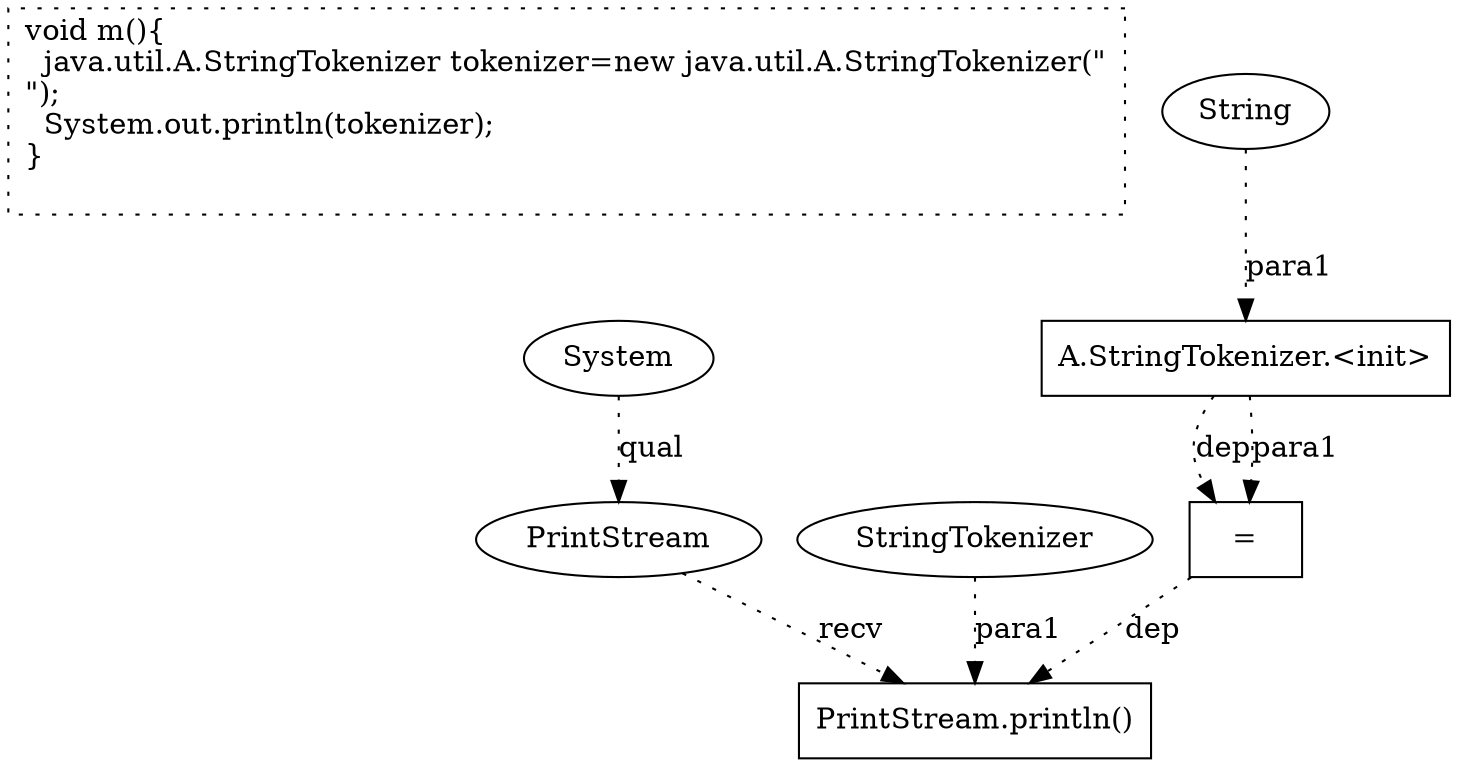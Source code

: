 digraph "Test_qualifiedType.m#" {
0 [label="void m(){\l  java.util.A.StringTokenizer tokenizer=new java.util.A.StringTokenizer(\"\n\");\l  System.out.println(tokenizer);\l}\l\l" shape=box style=dotted]
1 [label="=" shape=box]
2 [label="A.StringTokenizer.<init>" shape=box]
3 [label="PrintStream" shape=ellipse]
4 [label="PrintStream.println()" shape=box]
5 [label="String" shape=ellipse]
6 [label="StringTokenizer" shape=ellipse]
7 [label="System" shape=ellipse]
2 -> 1 [label="dep" style=dotted];
2 -> 1 [label="para1" style=dotted];
5 -> 2 [label="para1" style=dotted];
7 -> 3 [label="qual" style=dotted];
6 -> 4 [label="para1" style=dotted];
1 -> 4 [label="dep" style=dotted];
3 -> 4 [label="recv" style=dotted];
}